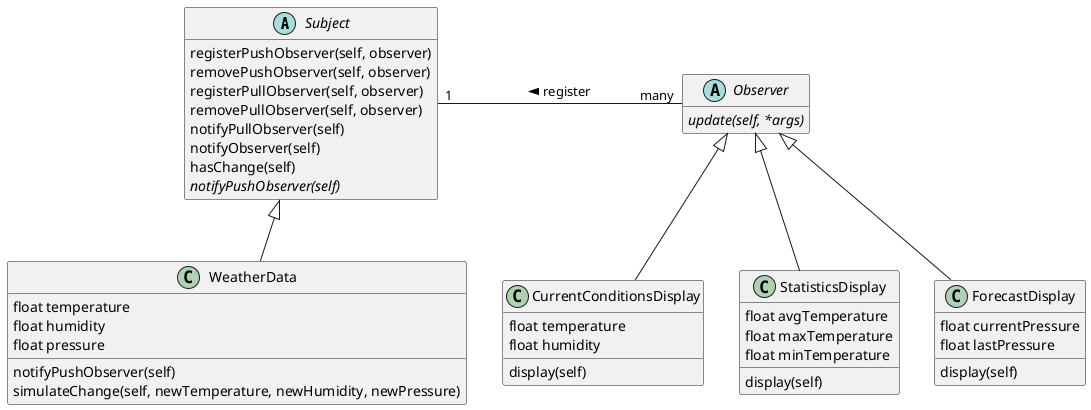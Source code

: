 @startuml ObserverPattern

hide empty members

abstract class Subject{
    registerPushObserver(self, observer)
    removePushObserver(self, observer)
    registerPullObserver(self, observer)
    removePullObserver(self, observer)
    notifyPullObserver(self)
    notifyObserver(self)
    hasChange(self)
    {abstract} notifyPushObserver(self)
}

class WeatherData{
    float temperature
    float humidity
    float pressure
    notifyPushObserver(self)
    simulateChange(self, newTemperature, newHumidity, newPressure)
}

abstract class Observer{
    {abstract} update(self, *args)
}

class CurrentConditionsDisplay{
    float temperature
    float humidity
    display(self)
}

class StatisticsDisplay{
    float avgTemperature
    float maxTemperature
    float minTemperature
    display(self)
}

class ForecastDisplay{
    float currentPressure
    float lastPressure
    display(self)
}

Subject <|-- WeatherData

Observer <|-- CurrentConditionsDisplay
Observer <|-- StatisticsDisplay
Observer <|-- ForecastDisplay

Subject "1" - "many" Observer : < register 

@enduml